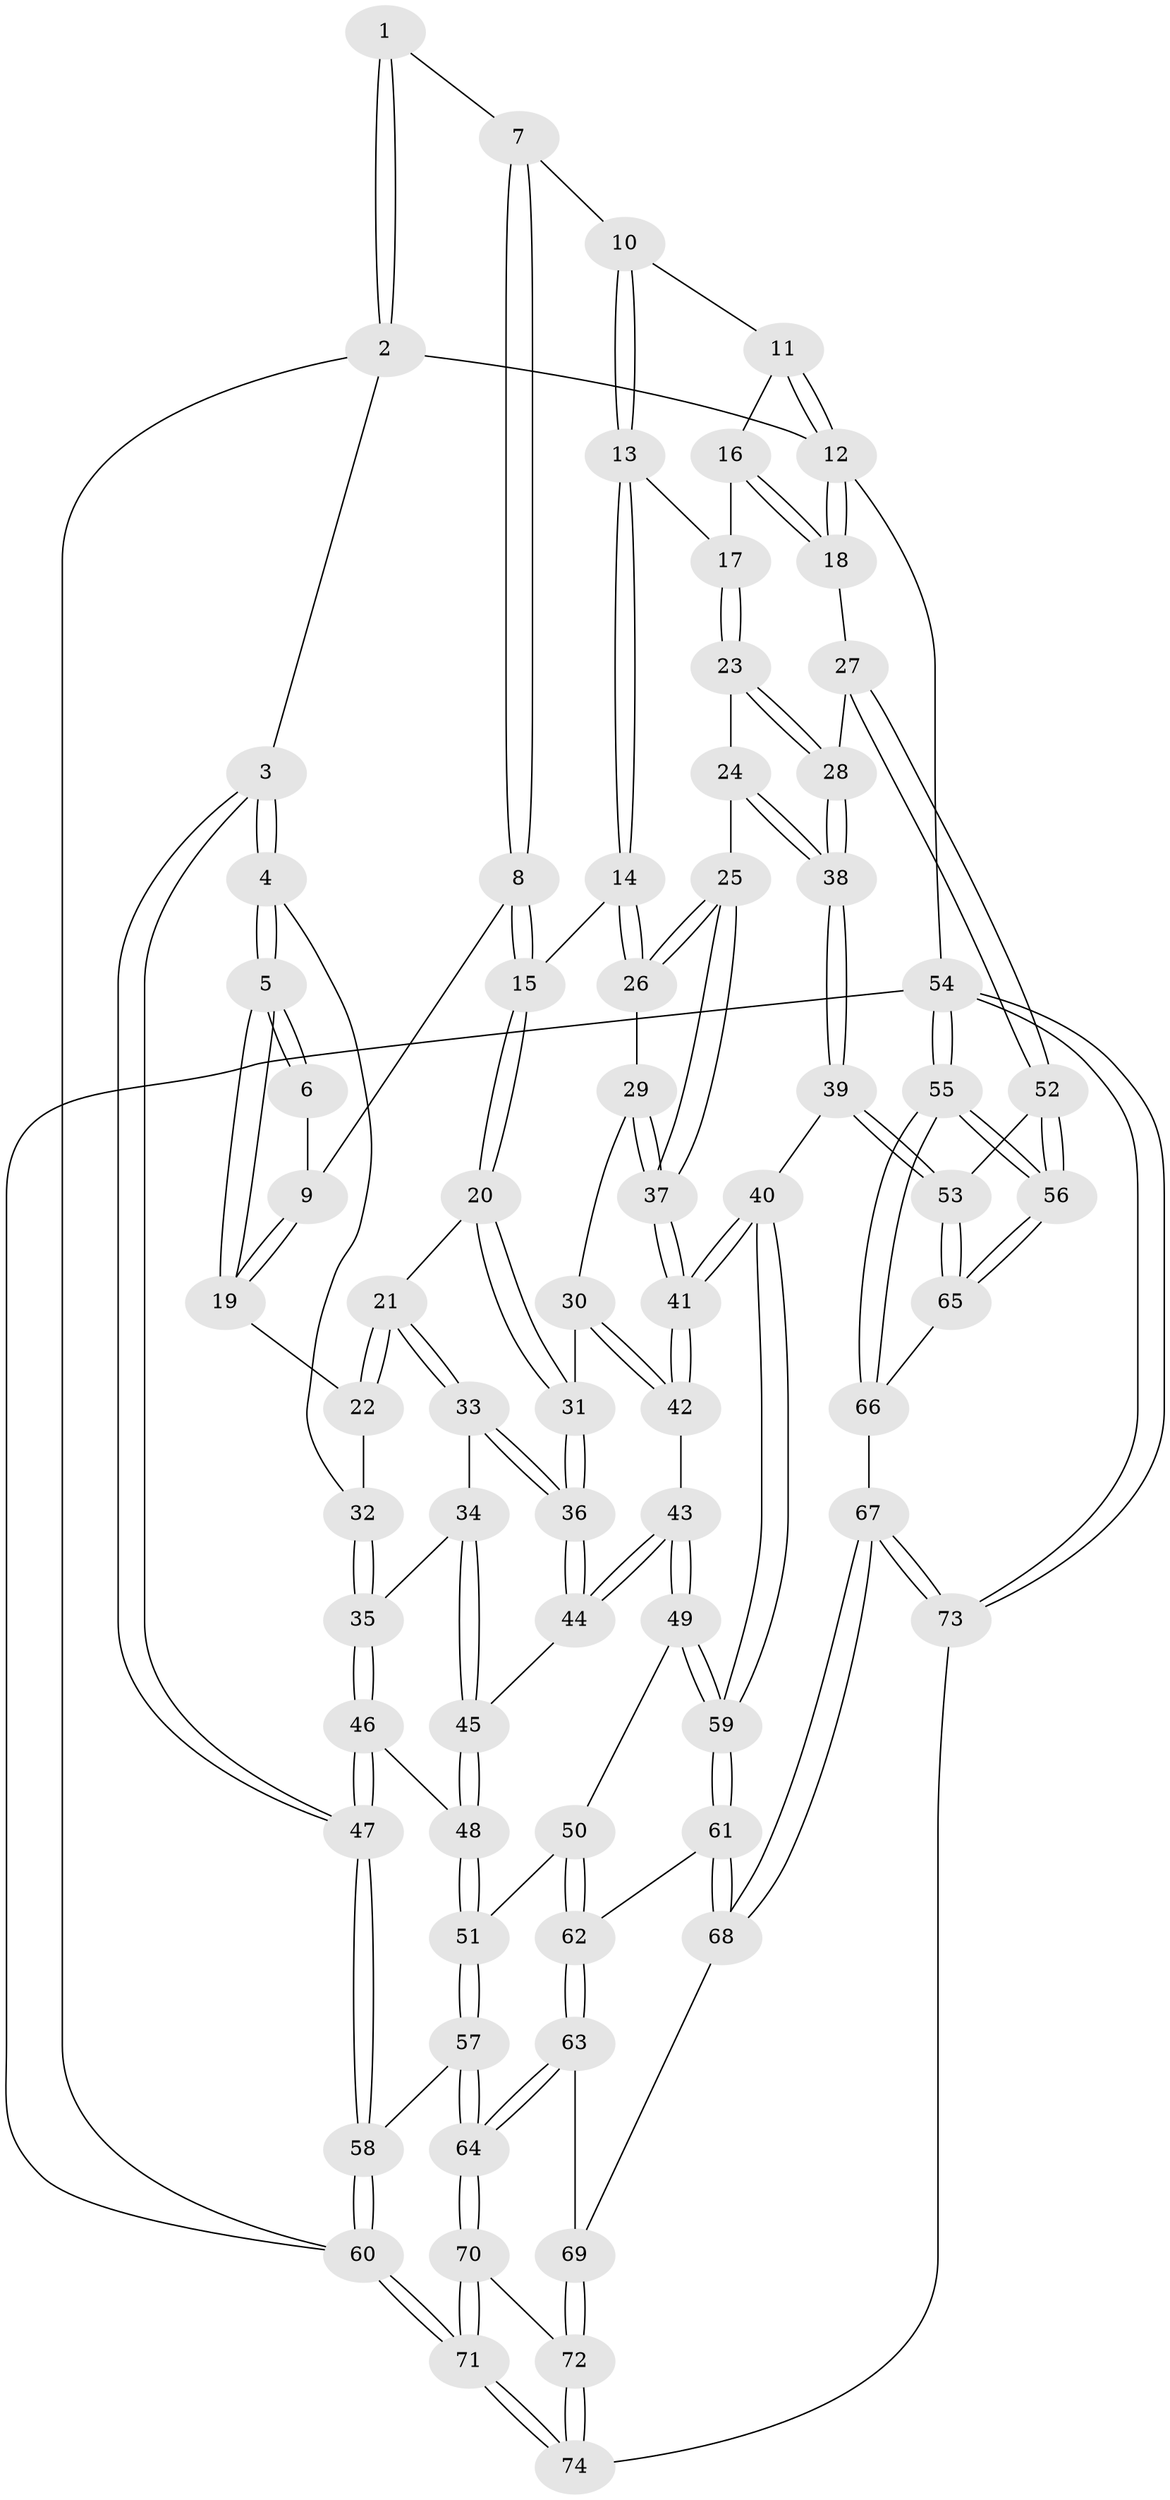 // coarse degree distribution, {4: 0.27450980392156865, 6: 0.2549019607843137, 3: 0.0392156862745098, 5: 0.4117647058823529, 7: 0.0196078431372549}
// Generated by graph-tools (version 1.1) at 2025/21/03/04/25 18:21:33]
// undirected, 74 vertices, 182 edges
graph export_dot {
graph [start="1"]
  node [color=gray90,style=filled];
  1 [pos="+0.25637017409306817+0"];
  2 [pos="+0+0"];
  3 [pos="+0+0.13121485877619024"];
  4 [pos="+0+0.13349465768585522"];
  5 [pos="+0+0.1411190901184204"];
  6 [pos="+0.1488606114307943+0.0677580500450646"];
  7 [pos="+0.39493889419765676+0"];
  8 [pos="+0.22985590410666382+0.18950392718806874"];
  9 [pos="+0.2056633011433973+0.1914972941548802"];
  10 [pos="+0.489478005426175+0"];
  11 [pos="+0.6774097513552212+0"];
  12 [pos="+1+0"];
  13 [pos="+0.49210182549967196+0.08598329454050564"];
  14 [pos="+0.4614762155413199+0.1639736824076408"];
  15 [pos="+0.31638716777121195+0.23323275258171688"];
  16 [pos="+0.775578814649774+0.09035719121709998"];
  17 [pos="+0.6791613275065125+0.21526277412556122"];
  18 [pos="+1+0.30879747150551706"];
  19 [pos="+0.16572694172488947+0.21945592574319986"];
  20 [pos="+0.3182391853889792+0.2927138778925981"];
  21 [pos="+0.22346637374269135+0.3614220844390224"];
  22 [pos="+0.16130969726686195+0.24933567217963892"];
  23 [pos="+0.6909566441827194+0.3031317378362916"];
  24 [pos="+0.6485950486082986+0.3331774474322905"];
  25 [pos="+0.644195496067392+0.33446473851205427"];
  26 [pos="+0.4883523507557199+0.2438391453651307"];
  27 [pos="+1+0.36135455300365416"];
  28 [pos="+0.9979730965021829+0.37094189924219084"];
  29 [pos="+0.45261981049123057+0.3530127304330072"];
  30 [pos="+0.3862987381517872+0.3804606453109575"];
  31 [pos="+0.3721959199721501+0.3773133105922392"];
  32 [pos="+0.10784332543943757+0.3265388077158717"];
  33 [pos="+0.22309803777669915+0.3628520840478426"];
  34 [pos="+0.13896560357387866+0.42056930746252164"];
  35 [pos="+0.10208410335589371+0.41934681177571953"];
  36 [pos="+0.29548628556963724+0.4412199194950107"];
  37 [pos="+0.5559069874159481+0.43045358358798186"];
  38 [pos="+0.7408360996739276+0.5768378342008597"];
  39 [pos="+0.6920720506044665+0.6417056897459046"];
  40 [pos="+0.5519512734277434+0.6124346986316108"];
  41 [pos="+0.538207668720115+0.5961719034104035"];
  42 [pos="+0.45609493093426406+0.5697149897595688"];
  43 [pos="+0.3732290218393554+0.574088983441182"];
  44 [pos="+0.2770837646221123+0.5066912479773231"];
  45 [pos="+0.25111552472654053+0.5128418597281339"];
  46 [pos="+0+0.5062450739440565"];
  47 [pos="+0+0.5209235498612401"];
  48 [pos="+0.16599042849654463+0.6047768132957635"];
  49 [pos="+0.30793292712901815+0.6614894719322204"];
  50 [pos="+0.2832318536800921+0.6924895139446381"];
  51 [pos="+0.189841949478283+0.6804673592203428"];
  52 [pos="+1+0.6257154080071293"];
  53 [pos="+0.710907864462532+0.6750728114900884"];
  54 [pos="+1+1"];
  55 [pos="+1+0.9108194881376649"];
  56 [pos="+1+0.7308517563831696"];
  57 [pos="+0.11743123305845862+0.7838810528956733"];
  58 [pos="+0+0.6381185102168513"];
  59 [pos="+0.4860094778249662+0.7273372281337789"];
  60 [pos="+0+1"];
  61 [pos="+0.4515177043916738+0.7901443234261128"];
  62 [pos="+0.349058118868166+0.7907540996252347"];
  63 [pos="+0.28340835245540885+0.8634940880133637"];
  64 [pos="+0.15898851013905801+0.9361452581275912"];
  65 [pos="+0.7287312411066033+0.7212875231818978"];
  66 [pos="+0.7379255600165282+0.8148661600232127"];
  67 [pos="+0.6693173645386458+0.9972443364046438"];
  68 [pos="+0.47368874299951846+0.8391704005377373"];
  69 [pos="+0.3998275336771849+0.9460874012428083"];
  70 [pos="+0.1303417880043683+1"];
  71 [pos="+0.022312717223729416+1"];
  72 [pos="+0.3990295860947509+0.9558810600953033"];
  73 [pos="+0.6923504369176502+1"];
  74 [pos="+0.526047865502704+1"];
  1 -- 2;
  1 -- 2;
  1 -- 7;
  2 -- 3;
  2 -- 12;
  2 -- 60;
  3 -- 4;
  3 -- 4;
  3 -- 47;
  3 -- 47;
  4 -- 5;
  4 -- 5;
  4 -- 32;
  5 -- 6;
  5 -- 6;
  5 -- 19;
  5 -- 19;
  6 -- 9;
  7 -- 8;
  7 -- 8;
  7 -- 10;
  8 -- 9;
  8 -- 15;
  8 -- 15;
  9 -- 19;
  9 -- 19;
  10 -- 11;
  10 -- 13;
  10 -- 13;
  11 -- 12;
  11 -- 12;
  11 -- 16;
  12 -- 18;
  12 -- 18;
  12 -- 54;
  13 -- 14;
  13 -- 14;
  13 -- 17;
  14 -- 15;
  14 -- 26;
  14 -- 26;
  15 -- 20;
  15 -- 20;
  16 -- 17;
  16 -- 18;
  16 -- 18;
  17 -- 23;
  17 -- 23;
  18 -- 27;
  19 -- 22;
  20 -- 21;
  20 -- 31;
  20 -- 31;
  21 -- 22;
  21 -- 22;
  21 -- 33;
  21 -- 33;
  22 -- 32;
  23 -- 24;
  23 -- 28;
  23 -- 28;
  24 -- 25;
  24 -- 38;
  24 -- 38;
  25 -- 26;
  25 -- 26;
  25 -- 37;
  25 -- 37;
  26 -- 29;
  27 -- 28;
  27 -- 52;
  27 -- 52;
  28 -- 38;
  28 -- 38;
  29 -- 30;
  29 -- 37;
  29 -- 37;
  30 -- 31;
  30 -- 42;
  30 -- 42;
  31 -- 36;
  31 -- 36;
  32 -- 35;
  32 -- 35;
  33 -- 34;
  33 -- 36;
  33 -- 36;
  34 -- 35;
  34 -- 45;
  34 -- 45;
  35 -- 46;
  35 -- 46;
  36 -- 44;
  36 -- 44;
  37 -- 41;
  37 -- 41;
  38 -- 39;
  38 -- 39;
  39 -- 40;
  39 -- 53;
  39 -- 53;
  40 -- 41;
  40 -- 41;
  40 -- 59;
  40 -- 59;
  41 -- 42;
  41 -- 42;
  42 -- 43;
  43 -- 44;
  43 -- 44;
  43 -- 49;
  43 -- 49;
  44 -- 45;
  45 -- 48;
  45 -- 48;
  46 -- 47;
  46 -- 47;
  46 -- 48;
  47 -- 58;
  47 -- 58;
  48 -- 51;
  48 -- 51;
  49 -- 50;
  49 -- 59;
  49 -- 59;
  50 -- 51;
  50 -- 62;
  50 -- 62;
  51 -- 57;
  51 -- 57;
  52 -- 53;
  52 -- 56;
  52 -- 56;
  53 -- 65;
  53 -- 65;
  54 -- 55;
  54 -- 55;
  54 -- 73;
  54 -- 73;
  54 -- 60;
  55 -- 56;
  55 -- 56;
  55 -- 66;
  55 -- 66;
  56 -- 65;
  56 -- 65;
  57 -- 58;
  57 -- 64;
  57 -- 64;
  58 -- 60;
  58 -- 60;
  59 -- 61;
  59 -- 61;
  60 -- 71;
  60 -- 71;
  61 -- 62;
  61 -- 68;
  61 -- 68;
  62 -- 63;
  62 -- 63;
  63 -- 64;
  63 -- 64;
  63 -- 69;
  64 -- 70;
  64 -- 70;
  65 -- 66;
  66 -- 67;
  67 -- 68;
  67 -- 68;
  67 -- 73;
  67 -- 73;
  68 -- 69;
  69 -- 72;
  69 -- 72;
  70 -- 71;
  70 -- 71;
  70 -- 72;
  71 -- 74;
  71 -- 74;
  72 -- 74;
  72 -- 74;
  73 -- 74;
}
